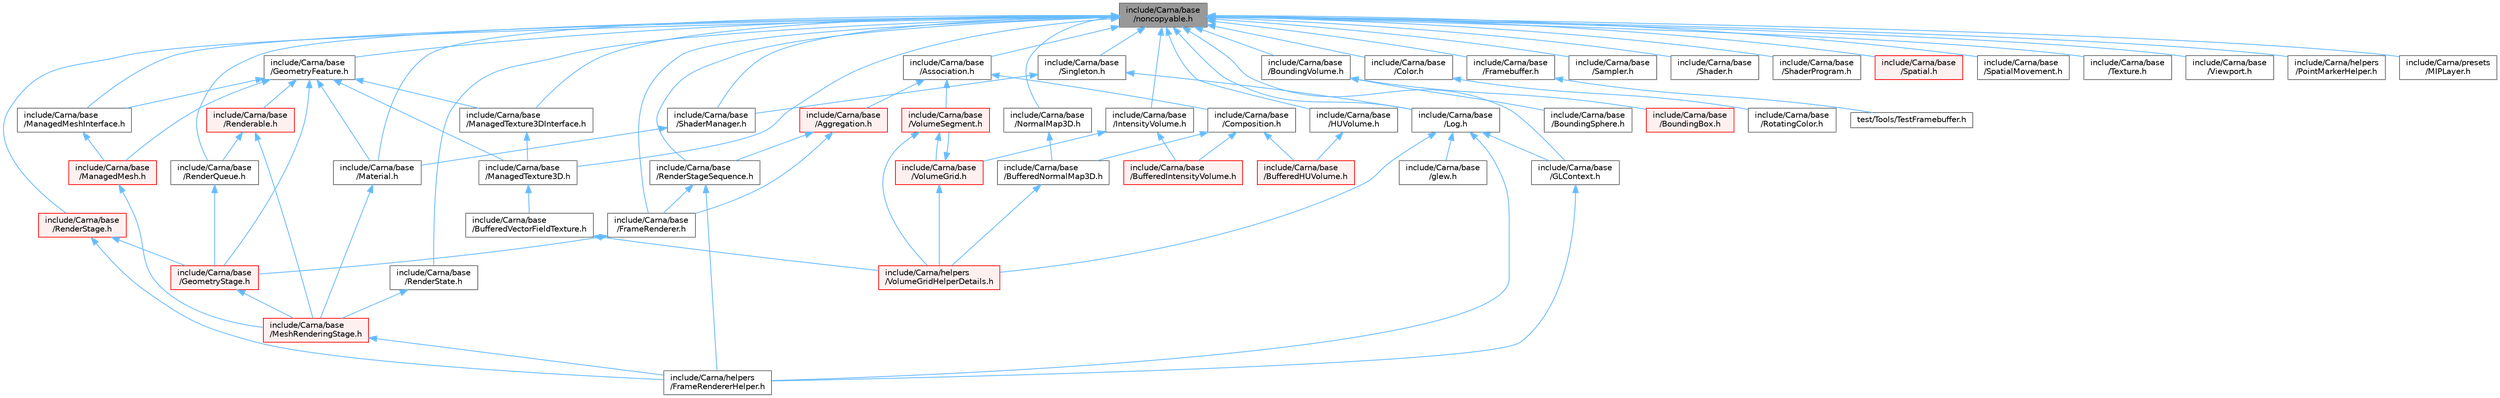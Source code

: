 digraph "include/Carna/base/noncopyable.h"
{
 // LATEX_PDF_SIZE
  bgcolor="transparent";
  edge [fontname=Helvetica,fontsize=10,labelfontname=Helvetica,labelfontsize=10];
  node [fontname=Helvetica,fontsize=10,shape=box,height=0.2,width=0.4];
  Node1 [id="Node000001",label="include/Carna/base\l/noncopyable.h",height=0.2,width=0.4,color="gray40", fillcolor="grey60", style="filled", fontcolor="black",tooltip=" "];
  Node1 -> Node2 [id="edge1_Node000001_Node000002",dir="back",color="steelblue1",style="solid",tooltip=" "];
  Node2 [id="Node000002",label="include/Carna/base\l/Association.h",height=0.2,width=0.4,color="grey40", fillcolor="white", style="filled",URL="$Association_8h.html",tooltip="Defines Carna::base::Association."];
  Node2 -> Node3 [id="edge2_Node000002_Node000003",dir="back",color="steelblue1",style="solid",tooltip=" "];
  Node3 [id="Node000003",label="include/Carna/base\l/Aggregation.h",height=0.2,width=0.4,color="red", fillcolor="#FFF0F0", style="filled",URL="$Aggregation_8h.html",tooltip="Defines Carna::base::Aggregation."];
  Node3 -> Node4 [id="edge3_Node000003_Node000004",dir="back",color="steelblue1",style="solid",tooltip=" "];
  Node4 [id="Node000004",label="include/Carna/base\l/FrameRenderer.h",height=0.2,width=0.4,color="grey40", fillcolor="white", style="filled",URL="$FrameRenderer_8h.html",tooltip="Defines Carna::base::FrameRenderer."];
  Node4 -> Node5 [id="edge4_Node000004_Node000005",dir="back",color="steelblue1",style="solid",tooltip=" "];
  Node5 [id="Node000005",label="include/Carna/base\l/GeometryStage.h",height=0.2,width=0.4,color="red", fillcolor="#FFF0F0", style="filled",URL="$GeometryStage_8h.html",tooltip="Defines Carna::base::GeometryStage."];
  Node5 -> Node6 [id="edge5_Node000005_Node000006",dir="back",color="steelblue1",style="solid",tooltip=" "];
  Node6 [id="Node000006",label="include/Carna/base\l/MeshRenderingStage.h",height=0.2,width=0.4,color="red", fillcolor="#FFF0F0", style="filled",URL="$MeshRenderingStage_8h.html",tooltip="Defines Carna::base::MeshRenderingStage."];
  Node6 -> Node7 [id="edge6_Node000006_Node000007",dir="back",color="steelblue1",style="solid",tooltip=" "];
  Node7 [id="Node000007",label="include/Carna/helpers\l/FrameRendererHelper.h",height=0.2,width=0.4,color="grey40", fillcolor="white", style="filled",URL="$FrameRendererHelper_8h.html",tooltip="Defines Carna::helpers::FrameRendererHelper."];
  Node3 -> Node21 [id="edge7_Node000003_Node000021",dir="back",color="steelblue1",style="solid",tooltip=" "];
  Node21 [id="Node000021",label="include/Carna/base\l/RenderStageSequence.h",height=0.2,width=0.4,color="grey40", fillcolor="white", style="filled",URL="$RenderStageSequence_8h.html",tooltip="Defines Carna::base::RenderStageSequence."];
  Node21 -> Node4 [id="edge8_Node000021_Node000004",dir="back",color="steelblue1",style="solid",tooltip=" "];
  Node21 -> Node7 [id="edge9_Node000021_Node000007",dir="back",color="steelblue1",style="solid",tooltip=" "];
  Node2 -> Node22 [id="edge10_Node000002_Node000022",dir="back",color="steelblue1",style="solid",tooltip=" "];
  Node22 [id="Node000022",label="include/Carna/base\l/Composition.h",height=0.2,width=0.4,color="grey40", fillcolor="white", style="filled",URL="$Composition_8h.html",tooltip="Defines Carna::base::Composition."];
  Node22 -> Node23 [id="edge11_Node000022_Node000023",dir="back",color="steelblue1",style="solid",tooltip=" "];
  Node23 [id="Node000023",label="include/Carna/base\l/BufferedHUVolume.h",height=0.2,width=0.4,color="red", fillcolor="#FFF0F0", style="filled",URL="$BufferedHUVolume_8h.html",tooltip="Defines Carna::base::BufferedHUVolume."];
  Node22 -> Node25 [id="edge12_Node000022_Node000025",dir="back",color="steelblue1",style="solid",tooltip=" "];
  Node25 [id="Node000025",label="include/Carna/base\l/BufferedIntensityVolume.h",height=0.2,width=0.4,color="red", fillcolor="#FFF0F0", style="filled",URL="$BufferedIntensityVolume_8h.html",tooltip="Defines Carna::base::BufferedIntensityVolume."];
  Node22 -> Node27 [id="edge13_Node000022_Node000027",dir="back",color="steelblue1",style="solid",tooltip=" "];
  Node27 [id="Node000027",label="include/Carna/base\l/BufferedNormalMap3D.h",height=0.2,width=0.4,color="grey40", fillcolor="white", style="filled",URL="$BufferedNormalMap3D_8h.html",tooltip="Defines Carna::base::BufferedNormalMap3D."];
  Node27 -> Node28 [id="edge14_Node000027_Node000028",dir="back",color="steelblue1",style="solid",tooltip=" "];
  Node28 [id="Node000028",label="include/Carna/helpers\l/VolumeGridHelperDetails.h",height=0.2,width=0.4,color="red", fillcolor="#FFF0F0", style="filled",URL="$VolumeGridHelperDetails_8h.html",tooltip="Defines Carna::helpers::details::VolumeGridHelper."];
  Node2 -> Node30 [id="edge15_Node000002_Node000030",dir="back",color="steelblue1",style="solid",tooltip=" "];
  Node30 [id="Node000030",label="include/Carna/base\l/VolumeSegment.h",height=0.2,width=0.4,color="red", fillcolor="#FFF0F0", style="filled",URL="$VolumeSegment_8h.html",tooltip="Defines Carna::base::VolumeSegment."];
  Node30 -> Node31 [id="edge16_Node000030_Node000031",dir="back",color="steelblue1",style="solid",tooltip=" "];
  Node31 [id="Node000031",label="include/Carna/base\l/VolumeGrid.h",height=0.2,width=0.4,color="red", fillcolor="#FFF0F0", style="filled",URL="$VolumeGrid_8h.html",tooltip="Defines Carna::base::VolumeGrid."];
  Node31 -> Node30 [id="edge17_Node000031_Node000030",dir="back",color="steelblue1",style="solid",tooltip=" "];
  Node31 -> Node28 [id="edge18_Node000031_Node000028",dir="back",color="steelblue1",style="solid",tooltip=" "];
  Node30 -> Node28 [id="edge19_Node000030_Node000028",dir="back",color="steelblue1",style="solid",tooltip=" "];
  Node1 -> Node32 [id="edge20_Node000001_Node000032",dir="back",color="steelblue1",style="solid",tooltip=" "];
  Node32 [id="Node000032",label="include/Carna/base\l/BoundingVolume.h",height=0.2,width=0.4,color="grey40", fillcolor="white", style="filled",URL="$BoundingVolume_8h.html",tooltip="Defines Carna::base::BoundingVolume."];
  Node32 -> Node33 [id="edge21_Node000032_Node000033",dir="back",color="steelblue1",style="solid",tooltip=" "];
  Node33 [id="Node000033",label="include/Carna/base\l/BoundingBox.h",height=0.2,width=0.4,color="red", fillcolor="#FFF0F0", style="filled",URL="$BoundingBox_8h.html",tooltip="Defines Carna::base::BoundingBox."];
  Node32 -> Node34 [id="edge22_Node000032_Node000034",dir="back",color="steelblue1",style="solid",tooltip=" "];
  Node34 [id="Node000034",label="include/Carna/base\l/BoundingSphere.h",height=0.2,width=0.4,color="grey40", fillcolor="white", style="filled",URL="$BoundingSphere_8h.html",tooltip="Defines Carna::base::BoundingSphere."];
  Node1 -> Node35 [id="edge23_Node000001_Node000035",dir="back",color="steelblue1",style="solid",tooltip=" "];
  Node35 [id="Node000035",label="include/Carna/base\l/Color.h",height=0.2,width=0.4,color="grey40", fillcolor="white", style="filled",URL="$Color_8h.html",tooltip="Defines Carna::base::Color."];
  Node35 -> Node36 [id="edge24_Node000035_Node000036",dir="back",color="steelblue1",style="solid",tooltip=" "];
  Node36 [id="Node000036",label="include/Carna/base\l/RotatingColor.h",height=0.2,width=0.4,color="grey40", fillcolor="white", style="filled",URL="$RotatingColor_8h.html",tooltip="Defines Carna::base::RotatingColor."];
  Node1 -> Node4 [id="edge25_Node000001_Node000004",dir="back",color="steelblue1",style="solid",tooltip=" "];
  Node1 -> Node37 [id="edge26_Node000001_Node000037",dir="back",color="steelblue1",style="solid",tooltip=" "];
  Node37 [id="Node000037",label="include/Carna/base\l/Framebuffer.h",height=0.2,width=0.4,color="grey40", fillcolor="white", style="filled",URL="$Framebuffer_8h.html",tooltip="Defines Carna::base::Framebuffer."];
  Node37 -> Node38 [id="edge27_Node000037_Node000038",dir="back",color="steelblue1",style="solid",tooltip=" "];
  Node38 [id="Node000038",label="test/Tools/TestFramebuffer.h",height=0.2,width=0.4,color="grey40", fillcolor="white", style="filled",URL="$TestFramebuffer_8h_source.html",tooltip=" "];
  Node1 -> Node39 [id="edge28_Node000001_Node000039",dir="back",color="steelblue1",style="solid",tooltip=" "];
  Node39 [id="Node000039",label="include/Carna/base\l/GLContext.h",height=0.2,width=0.4,color="grey40", fillcolor="white", style="filled",URL="$GLContext_8h.html",tooltip="Defines Carna::base::GLContext."];
  Node39 -> Node7 [id="edge29_Node000039_Node000007",dir="back",color="steelblue1",style="solid",tooltip=" "];
  Node1 -> Node40 [id="edge30_Node000001_Node000040",dir="back",color="steelblue1",style="solid",tooltip=" "];
  Node40 [id="Node000040",label="include/Carna/base\l/GeometryFeature.h",height=0.2,width=0.4,color="grey40", fillcolor="white", style="filled",URL="$GeometryFeature_8h.html",tooltip="Defines Carna::base::GeometryFeature."];
  Node40 -> Node5 [id="edge31_Node000040_Node000005",dir="back",color="steelblue1",style="solid",tooltip=" "];
  Node40 -> Node41 [id="edge32_Node000040_Node000041",dir="back",color="steelblue1",style="solid",tooltip=" "];
  Node41 [id="Node000041",label="include/Carna/base\l/ManagedMesh.h",height=0.2,width=0.4,color="red", fillcolor="#FFF0F0", style="filled",URL="$ManagedMesh_8h.html",tooltip="Defines Carna::base::ManagedMesh."];
  Node41 -> Node6 [id="edge33_Node000041_Node000006",dir="back",color="steelblue1",style="solid",tooltip=" "];
  Node40 -> Node43 [id="edge34_Node000040_Node000043",dir="back",color="steelblue1",style="solid",tooltip=" "];
  Node43 [id="Node000043",label="include/Carna/base\l/ManagedMeshInterface.h",height=0.2,width=0.4,color="grey40", fillcolor="white", style="filled",URL="$ManagedMeshInterface_8h.html",tooltip="Defines Carna::base::ManagedMeshInterface."];
  Node43 -> Node41 [id="edge35_Node000043_Node000041",dir="back",color="steelblue1",style="solid",tooltip=" "];
  Node40 -> Node44 [id="edge36_Node000040_Node000044",dir="back",color="steelblue1",style="solid",tooltip=" "];
  Node44 [id="Node000044",label="include/Carna/base\l/ManagedTexture3D.h",height=0.2,width=0.4,color="grey40", fillcolor="white", style="filled",URL="$ManagedTexture3D_8h.html",tooltip="Defines Carna::base::ManagedTexture3D."];
  Node44 -> Node45 [id="edge37_Node000044_Node000045",dir="back",color="steelblue1",style="solid",tooltip=" "];
  Node45 [id="Node000045",label="include/Carna/base\l/BufferedVectorFieldTexture.h",height=0.2,width=0.4,color="grey40", fillcolor="white", style="filled",URL="$BufferedVectorFieldTexture_8h.html",tooltip="Defines Carna::base::BufferedVectorFieldTexture."];
  Node45 -> Node28 [id="edge38_Node000045_Node000028",dir="back",color="steelblue1",style="solid",tooltip=" "];
  Node40 -> Node46 [id="edge39_Node000040_Node000046",dir="back",color="steelblue1",style="solid",tooltip=" "];
  Node46 [id="Node000046",label="include/Carna/base\l/ManagedTexture3DInterface.h",height=0.2,width=0.4,color="grey40", fillcolor="white", style="filled",URL="$ManagedTexture3DInterface_8h.html",tooltip="Defines Carna::base::ManagedTexture3DInterface."];
  Node46 -> Node44 [id="edge40_Node000046_Node000044",dir="back",color="steelblue1",style="solid",tooltip=" "];
  Node40 -> Node47 [id="edge41_Node000040_Node000047",dir="back",color="steelblue1",style="solid",tooltip=" "];
  Node47 [id="Node000047",label="include/Carna/base\l/Material.h",height=0.2,width=0.4,color="grey40", fillcolor="white", style="filled",URL="$Material_8h.html",tooltip="Defines Carna::base::Material."];
  Node47 -> Node6 [id="edge42_Node000047_Node000006",dir="back",color="steelblue1",style="solid",tooltip=" "];
  Node40 -> Node48 [id="edge43_Node000040_Node000048",dir="back",color="steelblue1",style="solid",tooltip=" "];
  Node48 [id="Node000048",label="include/Carna/base\l/Renderable.h",height=0.2,width=0.4,color="red", fillcolor="#FFF0F0", style="filled",URL="$Renderable_8h.html",tooltip="Defines Carna::base::Renderable."];
  Node48 -> Node6 [id="edge44_Node000048_Node000006",dir="back",color="steelblue1",style="solid",tooltip=" "];
  Node48 -> Node49 [id="edge45_Node000048_Node000049",dir="back",color="steelblue1",style="solid",tooltip=" "];
  Node49 [id="Node000049",label="include/Carna/base\l/RenderQueue.h",height=0.2,width=0.4,color="grey40", fillcolor="white", style="filled",URL="$RenderQueue_8h.html",tooltip="Defines Carna::base::RenderQueue."];
  Node49 -> Node5 [id="edge46_Node000049_Node000005",dir="back",color="steelblue1",style="solid",tooltip=" "];
  Node1 -> Node50 [id="edge47_Node000001_Node000050",dir="back",color="steelblue1",style="solid",tooltip=" "];
  Node50 [id="Node000050",label="include/Carna/base\l/HUVolume.h",height=0.2,width=0.4,color="grey40", fillcolor="white", style="filled",URL="$HUVolume_8h.html",tooltip="Defines Carna::base::HUVolume."];
  Node50 -> Node23 [id="edge48_Node000050_Node000023",dir="back",color="steelblue1",style="solid",tooltip=" "];
  Node1 -> Node51 [id="edge49_Node000001_Node000051",dir="back",color="steelblue1",style="solid",tooltip=" "];
  Node51 [id="Node000051",label="include/Carna/base\l/IntensityVolume.h",height=0.2,width=0.4,color="grey40", fillcolor="white", style="filled",URL="$IntensityVolume_8h.html",tooltip="Defines Carna::base::IntensityVolume."];
  Node51 -> Node25 [id="edge50_Node000051_Node000025",dir="back",color="steelblue1",style="solid",tooltip=" "];
  Node51 -> Node31 [id="edge51_Node000051_Node000031",dir="back",color="steelblue1",style="solid",tooltip=" "];
  Node1 -> Node52 [id="edge52_Node000001_Node000052",dir="back",color="steelblue1",style="solid",tooltip=" "];
  Node52 [id="Node000052",label="include/Carna/base\l/Log.h",height=0.2,width=0.4,color="grey40", fillcolor="white", style="filled",URL="$Log_8h.html",tooltip="Defines Carna::base::Log."];
  Node52 -> Node39 [id="edge53_Node000052_Node000039",dir="back",color="steelblue1",style="solid",tooltip=" "];
  Node52 -> Node53 [id="edge54_Node000052_Node000053",dir="back",color="steelblue1",style="solid",tooltip=" "];
  Node53 [id="Node000053",label="include/Carna/base\l/glew.h",height=0.2,width=0.4,color="grey40", fillcolor="white", style="filled",URL="$glew_8h.html",tooltip="Includes GL/glew.h and windows.h if _WIN32 is defined. Also defines the CARNA_GLEW_INIT macro."];
  Node52 -> Node7 [id="edge55_Node000052_Node000007",dir="back",color="steelblue1",style="solid",tooltip=" "];
  Node52 -> Node28 [id="edge56_Node000052_Node000028",dir="back",color="steelblue1",style="solid",tooltip=" "];
  Node1 -> Node43 [id="edge57_Node000001_Node000043",dir="back",color="steelblue1",style="solid",tooltip=" "];
  Node1 -> Node44 [id="edge58_Node000001_Node000044",dir="back",color="steelblue1",style="solid",tooltip=" "];
  Node1 -> Node46 [id="edge59_Node000001_Node000046",dir="back",color="steelblue1",style="solid",tooltip=" "];
  Node1 -> Node47 [id="edge60_Node000001_Node000047",dir="back",color="steelblue1",style="solid",tooltip=" "];
  Node1 -> Node54 [id="edge61_Node000001_Node000054",dir="back",color="steelblue1",style="solid",tooltip=" "];
  Node54 [id="Node000054",label="include/Carna/base\l/NormalMap3D.h",height=0.2,width=0.4,color="grey40", fillcolor="white", style="filled",URL="$NormalMap3D_8h.html",tooltip="Defines Carna::base::NormalMap3D."];
  Node54 -> Node27 [id="edge62_Node000054_Node000027",dir="back",color="steelblue1",style="solid",tooltip=" "];
  Node1 -> Node49 [id="edge63_Node000001_Node000049",dir="back",color="steelblue1",style="solid",tooltip=" "];
  Node1 -> Node55 [id="edge64_Node000001_Node000055",dir="back",color="steelblue1",style="solid",tooltip=" "];
  Node55 [id="Node000055",label="include/Carna/base\l/RenderStage.h",height=0.2,width=0.4,color="red", fillcolor="#FFF0F0", style="filled",URL="$RenderStage_8h.html",tooltip="Defines Carna::base::RenderStage."];
  Node55 -> Node5 [id="edge65_Node000055_Node000005",dir="back",color="steelblue1",style="solid",tooltip=" "];
  Node55 -> Node7 [id="edge66_Node000055_Node000007",dir="back",color="steelblue1",style="solid",tooltip=" "];
  Node1 -> Node21 [id="edge67_Node000001_Node000021",dir="back",color="steelblue1",style="solid",tooltip=" "];
  Node1 -> Node59 [id="edge68_Node000001_Node000059",dir="back",color="steelblue1",style="solid",tooltip=" "];
  Node59 [id="Node000059",label="include/Carna/base\l/RenderState.h",height=0.2,width=0.4,color="grey40", fillcolor="white", style="filled",URL="$RenderState_8h.html",tooltip="Defines Carna::base::RenderState."];
  Node59 -> Node6 [id="edge69_Node000059_Node000006",dir="back",color="steelblue1",style="solid",tooltip=" "];
  Node1 -> Node60 [id="edge70_Node000001_Node000060",dir="back",color="steelblue1",style="solid",tooltip=" "];
  Node60 [id="Node000060",label="include/Carna/base\l/Sampler.h",height=0.2,width=0.4,color="grey40", fillcolor="white", style="filled",URL="$Sampler_8h.html",tooltip="Defines Carna::base::Sampler."];
  Node1 -> Node61 [id="edge71_Node000001_Node000061",dir="back",color="steelblue1",style="solid",tooltip=" "];
  Node61 [id="Node000061",label="include/Carna/base\l/Shader.h",height=0.2,width=0.4,color="grey40", fillcolor="white", style="filled",URL="$Shader_8h.html",tooltip="Defines Carna::base::Shader."];
  Node1 -> Node62 [id="edge72_Node000001_Node000062",dir="back",color="steelblue1",style="solid",tooltip=" "];
  Node62 [id="Node000062",label="include/Carna/base\l/ShaderManager.h",height=0.2,width=0.4,color="grey40", fillcolor="white", style="filled",URL="$ShaderManager_8h.html",tooltip="Defines Carna::base::ShaderManager."];
  Node62 -> Node47 [id="edge73_Node000062_Node000047",dir="back",color="steelblue1",style="solid",tooltip=" "];
  Node1 -> Node63 [id="edge74_Node000001_Node000063",dir="back",color="steelblue1",style="solid",tooltip=" "];
  Node63 [id="Node000063",label="include/Carna/base\l/ShaderProgram.h",height=0.2,width=0.4,color="grey40", fillcolor="white", style="filled",URL="$ShaderProgram_8h.html",tooltip="Defines Carna::base::ShaderProgram."];
  Node1 -> Node64 [id="edge75_Node000001_Node000064",dir="back",color="steelblue1",style="solid",tooltip=" "];
  Node64 [id="Node000064",label="include/Carna/base\l/Singleton.h",height=0.2,width=0.4,color="grey40", fillcolor="white", style="filled",URL="$Singleton_8h.html",tooltip="Defines Carna::base::Singleton."];
  Node64 -> Node52 [id="edge76_Node000064_Node000052",dir="back",color="steelblue1",style="solid",tooltip=" "];
  Node64 -> Node62 [id="edge77_Node000064_Node000062",dir="back",color="steelblue1",style="solid",tooltip=" "];
  Node1 -> Node65 [id="edge78_Node000001_Node000065",dir="back",color="steelblue1",style="solid",tooltip=" "];
  Node65 [id="Node000065",label="include/Carna/base\l/Spatial.h",height=0.2,width=0.4,color="red", fillcolor="#FFF0F0", style="filled",URL="$Spatial_8h.html",tooltip="Defines Carna::base::Spatial."];
  Node1 -> Node69 [id="edge79_Node000001_Node000069",dir="back",color="steelblue1",style="solid",tooltip=" "];
  Node69 [id="Node000069",label="include/Carna/base\l/SpatialMovement.h",height=0.2,width=0.4,color="grey40", fillcolor="white", style="filled",URL="$SpatialMovement_8h.html",tooltip="Defines Carna::base::SpatialMovement."];
  Node1 -> Node70 [id="edge80_Node000001_Node000070",dir="back",color="steelblue1",style="solid",tooltip=" "];
  Node70 [id="Node000070",label="include/Carna/base\l/Texture.h",height=0.2,width=0.4,color="grey40", fillcolor="white", style="filled",URL="$Texture_8h.html",tooltip="Defines Carna::base::Texture."];
  Node1 -> Node71 [id="edge81_Node000001_Node000071",dir="back",color="steelblue1",style="solid",tooltip=" "];
  Node71 [id="Node000071",label="include/Carna/base\l/Viewport.h",height=0.2,width=0.4,color="grey40", fillcolor="white", style="filled",URL="$Viewport_8h.html",tooltip="Defines Carna::base::Viewport."];
  Node1 -> Node72 [id="edge82_Node000001_Node000072",dir="back",color="steelblue1",style="solid",tooltip=" "];
  Node72 [id="Node000072",label="include/Carna/helpers\l/PointMarkerHelper.h",height=0.2,width=0.4,color="grey40", fillcolor="white", style="filled",URL="$PointMarkerHelper_8h.html",tooltip="Defines Carna::helpers::PointMarkerHelper."];
  Node1 -> Node73 [id="edge83_Node000001_Node000073",dir="back",color="steelblue1",style="solid",tooltip=" "];
  Node73 [id="Node000073",label="include/Carna/presets\l/MIPLayer.h",height=0.2,width=0.4,color="grey40", fillcolor="white", style="filled",URL="$MIPLayer_8h.html",tooltip="Defines Carna::presets::MIPLayer."];
}
